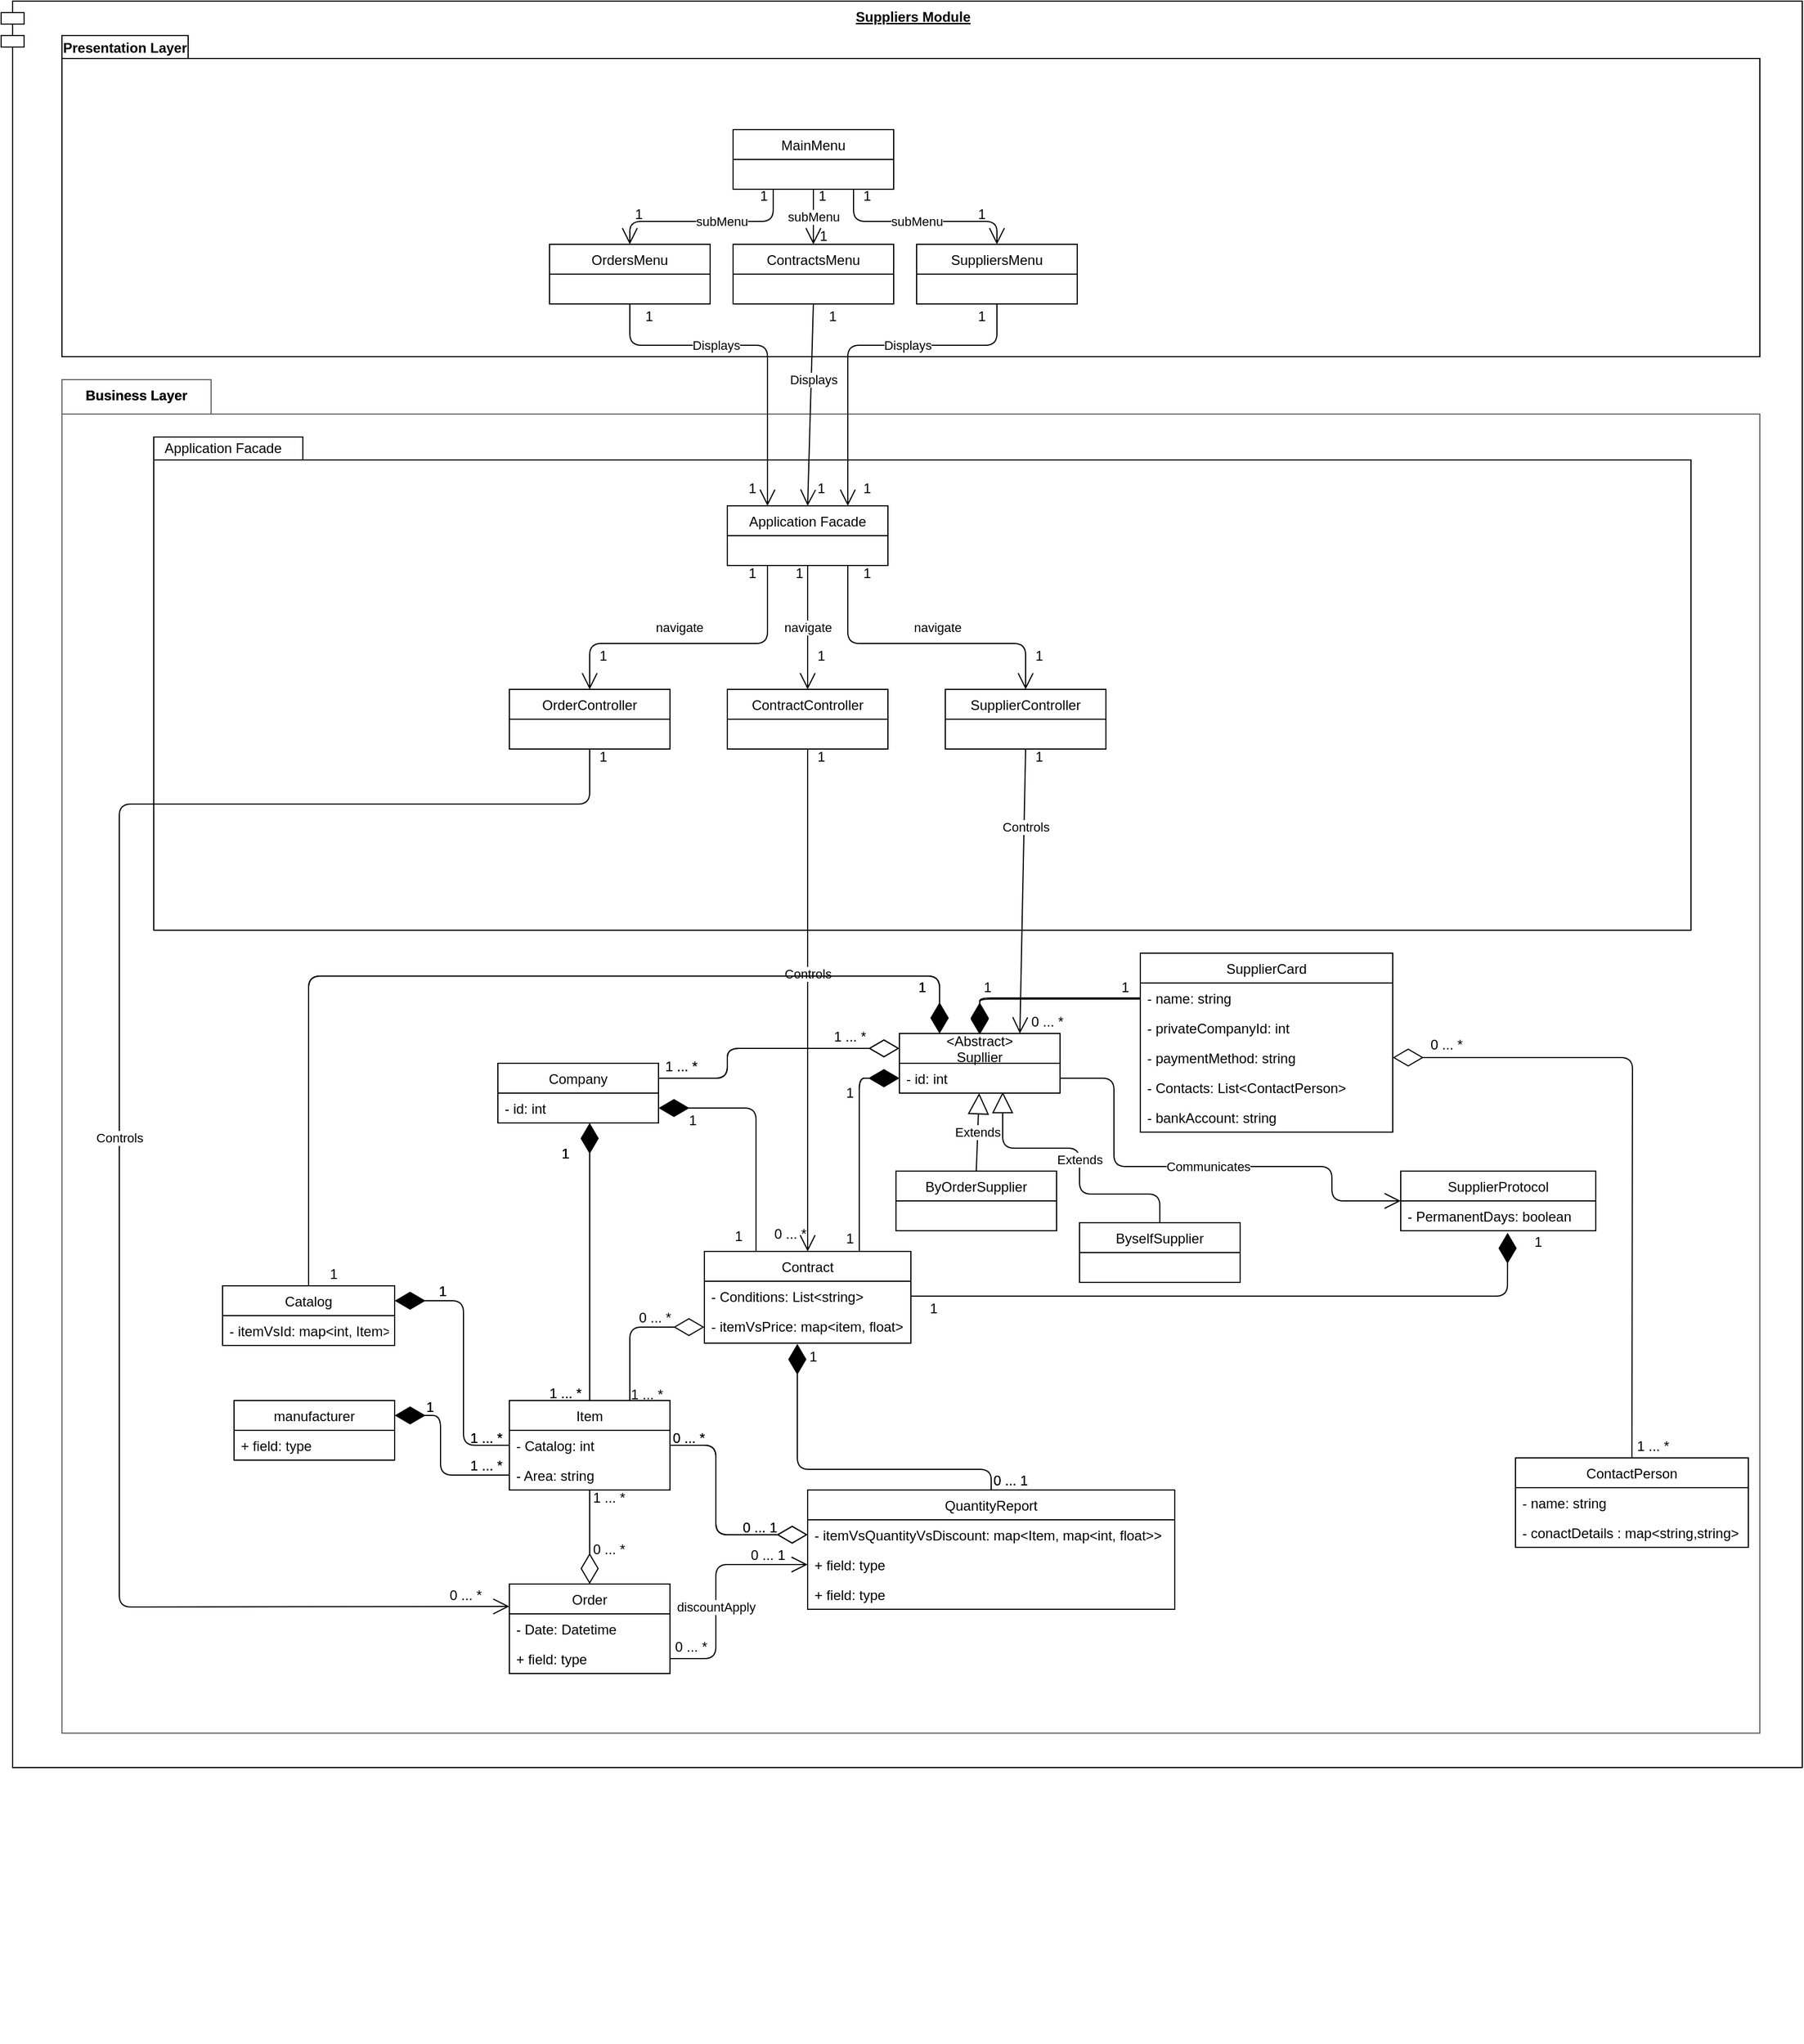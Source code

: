 <mxfile version="14.5.1" type="github">
  <diagram id="LiDV-n0v9y0-zee6HtvB" name="Page-1">
    <mxGraphModel dx="1381" dy="2658" grid="1" gridSize="10" guides="1" tooltips="1" connect="1" arrows="1" fold="1" page="1" pageScale="1" pageWidth="827" pageHeight="1169" math="0" shadow="0">
      <root>
        <mxCell id="0" />
        <mxCell id="1" parent="0" />
        <mxCell id="Irn_uy4zuBTAPK6WRNLf-75" value="" style="group" parent="1" vertex="1" connectable="0">
          <mxGeometry x="-780" y="-1270" width="1570" height="1780" as="geometry" />
        </mxCell>
        <mxCell id="Irn_uy4zuBTAPK6WRNLf-131" value="" style="group" parent="Irn_uy4zuBTAPK6WRNLf-75" vertex="1" connectable="0">
          <mxGeometry width="1570" height="1540" as="geometry" />
        </mxCell>
        <mxCell id="Irn_uy4zuBTAPK6WRNLf-68" value="Suppliers Module" style="shape=module;align=left;spacingLeft=20;align=center;verticalAlign=top;fillColor=none;fontStyle=5" parent="Irn_uy4zuBTAPK6WRNLf-131" vertex="1">
          <mxGeometry width="1570" height="1540" as="geometry" />
        </mxCell>
        <mxCell id="Irn_uy4zuBTAPK6WRNLf-132" value="" style="group" parent="Irn_uy4zuBTAPK6WRNLf-131" vertex="1" connectable="0">
          <mxGeometry x="573" y="893" width="187" height="46" as="geometry" />
        </mxCell>
        <mxCell id="Irn_uy4zuBTAPK6WRNLf-127" value="1 ... *" style="text;html=1;strokeColor=none;fillColor=none;align=center;verticalAlign=middle;whiteSpace=wrap;rounded=0;" parent="Irn_uy4zuBTAPK6WRNLf-132" vertex="1">
          <mxGeometry x="147" width="40" height="20" as="geometry" />
        </mxCell>
        <mxCell id="Irn_uy4zuBTAPK6WRNLf-129" value="1 ... *" style="text;html=1;strokeColor=none;fillColor=none;align=center;verticalAlign=middle;whiteSpace=wrap;rounded=0;" parent="Irn_uy4zuBTAPK6WRNLf-132" vertex="1">
          <mxGeometry y="26" width="40" height="20" as="geometry" />
        </mxCell>
        <mxCell id="Irn_uy4zuBTAPK6WRNLf-130" value="" style="endArrow=diamondThin;endFill=0;endSize=24;html=1;entryX=0;entryY=0.25;entryDx=0;entryDy=0;exitX=1;exitY=0.25;exitDx=0;exitDy=0;" parent="Irn_uy4zuBTAPK6WRNLf-132" edge="1">
          <mxGeometry width="160" relative="1" as="geometry">
            <mxPoint y="46" as="sourcePoint" />
            <mxPoint x="210" y="20" as="targetPoint" />
            <Array as="points">
              <mxPoint x="60" y="46" />
              <mxPoint x="60" y="20" />
            </Array>
          </mxGeometry>
        </mxCell>
        <mxCell id="Irn_uy4zuBTAPK6WRNLf-67" value="" style="group" parent="Irn_uy4zuBTAPK6WRNLf-75" vertex="1" connectable="0">
          <mxGeometry x="53" y="30" width="1480" height="280" as="geometry" />
        </mxCell>
        <mxCell id="Irn_uy4zuBTAPK6WRNLf-52" value="" style="shape=folder;fontStyle=1;spacingTop=10;tabWidth=110;tabHeight=20;tabPosition=left;html=1;fillColor=none;" parent="Irn_uy4zuBTAPK6WRNLf-67" vertex="1">
          <mxGeometry width="1480" height="280" as="geometry" />
        </mxCell>
        <mxCell id="Irn_uy4zuBTAPK6WRNLf-58" value="Presentation Layer" style="text;align=center;fontStyle=1;verticalAlign=middle;spacingLeft=3;spacingRight=3;strokeColor=none;rotatable=0;points=[[0,0.5],[1,0.5]];portConstraint=eastwest;fillColor=none;" parent="Irn_uy4zuBTAPK6WRNLf-67" vertex="1">
          <mxGeometry width="110" height="20" as="geometry" />
        </mxCell>
        <mxCell id="Irn_uy4zuBTAPK6WRNLf-143" value="1" style="text;html=1;strokeColor=none;fillColor=none;align=center;verticalAlign=middle;whiteSpace=wrap;rounded=0;" parent="Irn_uy4zuBTAPK6WRNLf-67" vertex="1">
          <mxGeometry x="597" y="135" width="30" height="10" as="geometry" />
        </mxCell>
        <mxCell id="Irn_uy4zuBTAPK6WRNLf-144" value="1" style="text;html=1;strokeColor=none;fillColor=none;align=center;verticalAlign=middle;whiteSpace=wrap;rounded=0;" parent="Irn_uy4zuBTAPK6WRNLf-67" vertex="1">
          <mxGeometry x="488" y="151" width="30" height="10" as="geometry" />
        </mxCell>
        <mxCell id="Irn_uy4zuBTAPK6WRNLf-145" value="1" style="text;html=1;strokeColor=none;fillColor=none;align=center;verticalAlign=middle;whiteSpace=wrap;rounded=0;" parent="Irn_uy4zuBTAPK6WRNLf-67" vertex="1">
          <mxGeometry x="649" y="170" width="30" height="10" as="geometry" />
        </mxCell>
        <mxCell id="Irn_uy4zuBTAPK6WRNLf-146" value="1" style="text;html=1;strokeColor=none;fillColor=none;align=center;verticalAlign=middle;whiteSpace=wrap;rounded=0;" parent="Irn_uy4zuBTAPK6WRNLf-67" vertex="1">
          <mxGeometry x="648" y="135" width="30" height="10" as="geometry" />
        </mxCell>
        <mxCell id="Irn_uy4zuBTAPK6WRNLf-147" value="1" style="text;html=1;strokeColor=none;fillColor=none;align=center;verticalAlign=middle;whiteSpace=wrap;rounded=0;" parent="Irn_uy4zuBTAPK6WRNLf-67" vertex="1">
          <mxGeometry x="687" y="135" width="30" height="10" as="geometry" />
        </mxCell>
        <mxCell id="Irn_uy4zuBTAPK6WRNLf-148" value="1" style="text;html=1;strokeColor=none;fillColor=none;align=center;verticalAlign=middle;whiteSpace=wrap;rounded=0;" parent="Irn_uy4zuBTAPK6WRNLf-67" vertex="1">
          <mxGeometry x="787" y="151" width="30" height="10" as="geometry" />
        </mxCell>
        <mxCell id="Irn_uy4zuBTAPK6WRNLf-157" value="1" style="text;html=1;strokeColor=none;fillColor=none;align=center;verticalAlign=middle;whiteSpace=wrap;rounded=0;" parent="Irn_uy4zuBTAPK6WRNLf-67" vertex="1">
          <mxGeometry x="787" y="240" width="30" height="10" as="geometry" />
        </mxCell>
        <mxCell id="Irn_uy4zuBTAPK6WRNLf-158" value="1" style="text;html=1;strokeColor=none;fillColor=none;align=center;verticalAlign=middle;whiteSpace=wrap;rounded=0;" parent="Irn_uy4zuBTAPK6WRNLf-67" vertex="1">
          <mxGeometry x="657" y="240" width="30" height="10" as="geometry" />
        </mxCell>
        <mxCell id="Irn_uy4zuBTAPK6WRNLf-159" value="1" style="text;html=1;strokeColor=none;fillColor=none;align=center;verticalAlign=middle;whiteSpace=wrap;rounded=0;" parent="Irn_uy4zuBTAPK6WRNLf-67" vertex="1">
          <mxGeometry x="497" y="240" width="30" height="10" as="geometry" />
        </mxCell>
        <mxCell id="Irn_uy4zuBTAPK6WRNLf-62" value="" style="group" parent="Irn_uy4zuBTAPK6WRNLf-75" vertex="1" connectable="0">
          <mxGeometry x="133" y="380" width="1340" height="430" as="geometry" />
        </mxCell>
        <mxCell id="Irn_uy4zuBTAPK6WRNLf-31" value="Application Facade" style="text;html=1;align=center;verticalAlign=middle;resizable=0;points=[];autosize=1;" parent="Irn_uy4zuBTAPK6WRNLf-62" vertex="1">
          <mxGeometry width="120" height="20" as="geometry" />
        </mxCell>
        <mxCell id="Irn_uy4zuBTAPK6WRNLf-61" value="" style="shape=folder;fontStyle=1;spacingTop=10;tabWidth=130;tabHeight=20;tabPosition=left;html=1;fillColor=none;" parent="Irn_uy4zuBTAPK6WRNLf-62" vertex="1">
          <mxGeometry width="1340" height="430" as="geometry" />
        </mxCell>
        <mxCell id="Irn_uy4zuBTAPK6WRNLf-65" value="" style="group" parent="Irn_uy4zuBTAPK6WRNLf-75" vertex="1" connectable="0">
          <mxGeometry x="53" y="330" width="1480" height="1180" as="geometry" />
        </mxCell>
        <mxCell id="Irn_uy4zuBTAPK6WRNLf-30" value="" style="shape=folder;fontStyle=1;spacingTop=10;tabWidth=130;tabHeight=30;tabPosition=left;html=1;strokeColor=#666666;fontColor=#333333;fillColor=none;" parent="Irn_uy4zuBTAPK6WRNLf-65" vertex="1">
          <mxGeometry width="1480" height="1180" as="geometry" />
        </mxCell>
        <mxCell id="Irn_uy4zuBTAPK6WRNLf-64" value="Business Layer" style="text;align=center;fontStyle=1;verticalAlign=middle;spacingLeft=3;spacingRight=3;strokeColor=none;rotatable=0;points=[[0,0.5],[1,0.5]];portConstraint=eastwest;fillColor=none;" parent="Irn_uy4zuBTAPK6WRNLf-65" vertex="1">
          <mxGeometry x="10" width="110" height="26" as="geometry" />
        </mxCell>
        <mxCell id="Irn_uy4zuBTAPK6WRNLf-142" value="" style="group" parent="Irn_uy4zuBTAPK6WRNLf-65" vertex="1" connectable="0">
          <mxGeometry x="787" y="520" width="160" height="20" as="geometry" />
        </mxCell>
        <mxCell id="Irn_uy4zuBTAPK6WRNLf-137" value="1" style="text;html=1;strokeColor=none;fillColor=none;align=center;verticalAlign=middle;whiteSpace=wrap;rounded=0;" parent="Irn_uy4zuBTAPK6WRNLf-142" vertex="1">
          <mxGeometry x="120" width="40" height="20" as="geometry" />
        </mxCell>
        <mxCell id="Irn_uy4zuBTAPK6WRNLf-139" value="1" style="text;html=1;strokeColor=none;fillColor=none;align=center;verticalAlign=middle;whiteSpace=wrap;rounded=0;" parent="Irn_uy4zuBTAPK6WRNLf-142" vertex="1">
          <mxGeometry width="40" height="20" as="geometry" />
        </mxCell>
        <mxCell id="Irn_uy4zuBTAPK6WRNLf-141" value="" style="endArrow=diamondThin;endFill=1;endSize=24;html=1;exitX=0;exitY=0.5;exitDx=0;exitDy=0;entryX=0.5;entryY=0;entryDx=0;entryDy=0;" parent="Irn_uy4zuBTAPK6WRNLf-142" edge="1">
          <mxGeometry width="160" relative="1" as="geometry">
            <mxPoint x="153" y="20" as="sourcePoint" />
            <mxPoint x="13" y="51" as="targetPoint" />
            <Array as="points">
              <mxPoint x="13" y="20" />
            </Array>
          </mxGeometry>
        </mxCell>
        <mxCell id="Irn_uy4zuBTAPK6WRNLf-150" value="1" style="text;html=1;strokeColor=none;fillColor=none;align=center;verticalAlign=middle;whiteSpace=wrap;rounded=0;" parent="Irn_uy4zuBTAPK6WRNLf-65" vertex="1">
          <mxGeometry x="687" y="164" width="30" height="10" as="geometry" />
        </mxCell>
        <mxCell id="Irn_uy4zuBTAPK6WRNLf-153" value="1" style="text;html=1;strokeColor=none;fillColor=none;align=center;verticalAlign=middle;whiteSpace=wrap;rounded=0;" parent="Irn_uy4zuBTAPK6WRNLf-65" vertex="1">
          <mxGeometry x="587" y="164" width="30" height="10" as="geometry" />
        </mxCell>
        <mxCell id="Irn_uy4zuBTAPK6WRNLf-149" value="1" style="text;html=1;strokeColor=none;fillColor=none;align=center;verticalAlign=middle;whiteSpace=wrap;rounded=0;" parent="Irn_uy4zuBTAPK6WRNLf-65" vertex="1">
          <mxGeometry x="628" y="164" width="30" height="10" as="geometry" />
        </mxCell>
        <mxCell id="Irn_uy4zuBTAPK6WRNLf-154" value="1" style="text;html=1;strokeColor=none;fillColor=none;align=center;verticalAlign=middle;whiteSpace=wrap;rounded=0;" parent="Irn_uy4zuBTAPK6WRNLf-65" vertex="1">
          <mxGeometry x="837" y="236" width="30" height="10" as="geometry" />
        </mxCell>
        <mxCell id="Irn_uy4zuBTAPK6WRNLf-155" value="1" style="text;html=1;strokeColor=none;fillColor=none;align=center;verticalAlign=middle;whiteSpace=wrap;rounded=0;" parent="Irn_uy4zuBTAPK6WRNLf-65" vertex="1">
          <mxGeometry x="647" y="236" width="30" height="10" as="geometry" />
        </mxCell>
        <mxCell id="Irn_uy4zuBTAPK6WRNLf-156" value="1" style="text;html=1;strokeColor=none;fillColor=none;align=center;verticalAlign=middle;whiteSpace=wrap;rounded=0;" parent="Irn_uy4zuBTAPK6WRNLf-65" vertex="1">
          <mxGeometry x="457" y="236" width="30" height="10" as="geometry" />
        </mxCell>
        <mxCell id="Irn_uy4zuBTAPK6WRNLf-160" value="1" style="text;html=1;strokeColor=none;fillColor=none;align=center;verticalAlign=middle;whiteSpace=wrap;rounded=0;" parent="Irn_uy4zuBTAPK6WRNLf-65" vertex="1">
          <mxGeometry x="687" y="90" width="30" height="10" as="geometry" />
        </mxCell>
        <mxCell id="Irn_uy4zuBTAPK6WRNLf-161" value="1" style="text;html=1;strokeColor=none;fillColor=none;align=center;verticalAlign=middle;whiteSpace=wrap;rounded=0;" parent="Irn_uy4zuBTAPK6WRNLf-65" vertex="1">
          <mxGeometry x="647" y="90" width="30" height="10" as="geometry" />
        </mxCell>
        <mxCell id="Irn_uy4zuBTAPK6WRNLf-162" value="1" style="text;html=1;strokeColor=none;fillColor=none;align=center;verticalAlign=middle;whiteSpace=wrap;rounded=0;" parent="Irn_uy4zuBTAPK6WRNLf-65" vertex="1">
          <mxGeometry x="587" y="90" width="30" height="10" as="geometry" />
        </mxCell>
        <mxCell id="Irn_uy4zuBTAPK6WRNLf-332" value="1" style="text;html=1;strokeColor=none;fillColor=none;align=center;verticalAlign=middle;whiteSpace=wrap;rounded=0;" parent="Irn_uy4zuBTAPK6WRNLf-65" vertex="1">
          <mxGeometry x="457" y="324" width="30" height="10" as="geometry" />
        </mxCell>
        <mxCell id="Irn_uy4zuBTAPK6WRNLf-333" value="1" style="text;html=1;strokeColor=none;fillColor=none;align=center;verticalAlign=middle;whiteSpace=wrap;rounded=0;" parent="Irn_uy4zuBTAPK6WRNLf-65" vertex="1">
          <mxGeometry x="647" y="324" width="30" height="10" as="geometry" />
        </mxCell>
        <mxCell id="Irn_uy4zuBTAPK6WRNLf-334" value="1" style="text;html=1;strokeColor=none;fillColor=none;align=center;verticalAlign=middle;whiteSpace=wrap;rounded=0;" parent="Irn_uy4zuBTAPK6WRNLf-65" vertex="1">
          <mxGeometry x="837" y="324" width="30" height="10" as="geometry" />
        </mxCell>
        <mxCell id="Irn_uy4zuBTAPK6WRNLf-335" value="0 ... *" style="text;html=1;strokeColor=none;fillColor=none;align=center;verticalAlign=middle;whiteSpace=wrap;rounded=0;" parent="Irn_uy4zuBTAPK6WRNLf-65" vertex="1">
          <mxGeometry x="330" y="1050" width="44" height="20" as="geometry" />
        </mxCell>
        <mxCell id="Irn_uy4zuBTAPK6WRNLf-342" value="0 ... *" style="text;html=1;strokeColor=none;fillColor=none;align=center;verticalAlign=middle;whiteSpace=wrap;rounded=0;" parent="Irn_uy4zuBTAPK6WRNLf-65" vertex="1">
          <mxGeometry x="613" y="735" width="44" height="20" as="geometry" />
        </mxCell>
        <mxCell id="Irn_uy4zuBTAPK6WRNLf-343" value="0 ... *" style="text;html=1;strokeColor=none;fillColor=none;align=center;verticalAlign=middle;whiteSpace=wrap;rounded=0;" parent="Irn_uy4zuBTAPK6WRNLf-65" vertex="1">
          <mxGeometry x="837" y="550" width="44" height="20" as="geometry" />
        </mxCell>
        <mxCell id="T4Kb6JY-onlQXOTISOH4-17" value="SupplierProtocol" style="swimlane;fontStyle=0;childLayout=stackLayout;horizontal=1;startSize=26;fillColor=none;horizontalStack=0;resizeParent=1;resizeParentMax=0;resizeLast=0;collapsible=1;marginBottom=0;" parent="Irn_uy4zuBTAPK6WRNLf-65" vertex="1">
          <mxGeometry x="1167" y="690" width="170" height="52" as="geometry" />
        </mxCell>
        <mxCell id="T4Kb6JY-onlQXOTISOH4-18" value="- PermanentDays: boolean" style="text;strokeColor=none;fillColor=none;align=left;verticalAlign=top;spacingLeft=4;spacingRight=4;overflow=hidden;rotatable=0;points=[[0,0.5],[1,0.5]];portConstraint=eastwest;" parent="T4Kb6JY-onlQXOTISOH4-17" vertex="1">
          <mxGeometry y="26" width="170" height="26" as="geometry" />
        </mxCell>
        <mxCell id="57GskC2OUnDVnmpbbQjz-33" value="ByOrderSupplier" style="swimlane;fontStyle=0;childLayout=stackLayout;horizontal=1;startSize=26;fillColor=none;horizontalStack=0;resizeParent=1;resizeParentMax=0;resizeLast=0;collapsible=1;marginBottom=0;" parent="Irn_uy4zuBTAPK6WRNLf-65" vertex="1">
          <mxGeometry x="727" y="690" width="140" height="52" as="geometry" />
        </mxCell>
        <mxCell id="57GskC2OUnDVnmpbbQjz-29" value="ByselfSupplier" style="swimlane;fontStyle=0;childLayout=stackLayout;horizontal=1;startSize=26;fillColor=none;horizontalStack=0;resizeParent=1;resizeParentMax=0;resizeLast=0;collapsible=1;marginBottom=0;" parent="Irn_uy4zuBTAPK6WRNLf-65" vertex="1">
          <mxGeometry x="887" y="735" width="140" height="52" as="geometry" />
        </mxCell>
        <mxCell id="T4Kb6JY-onlQXOTISOH4-25" value="Contract" style="swimlane;fontStyle=0;childLayout=stackLayout;horizontal=1;startSize=26;fillColor=none;horizontalStack=0;resizeParent=1;resizeParentMax=0;resizeLast=0;collapsible=1;marginBottom=0;" parent="Irn_uy4zuBTAPK6WRNLf-65" vertex="1">
          <mxGeometry x="560" y="760" width="180" height="80" as="geometry" />
        </mxCell>
        <mxCell id="T4Kb6JY-onlQXOTISOH4-26" value="- Conditions: List&lt;string&gt;" style="text;strokeColor=none;fillColor=none;align=left;verticalAlign=top;spacingLeft=4;spacingRight=4;overflow=hidden;rotatable=0;points=[[0,0.5],[1,0.5]];portConstraint=eastwest;" parent="T4Kb6JY-onlQXOTISOH4-25" vertex="1">
          <mxGeometry y="26" width="180" height="26" as="geometry" />
        </mxCell>
        <mxCell id="T4Kb6JY-onlQXOTISOH4-28" value="- itemVsPrice: map&lt;item, float&gt;" style="text;strokeColor=none;fillColor=none;align=left;verticalAlign=top;spacingLeft=4;spacingRight=4;overflow=hidden;rotatable=0;points=[[0,0.5],[1,0.5]];portConstraint=eastwest;" parent="T4Kb6JY-onlQXOTISOH4-25" vertex="1">
          <mxGeometry y="52" width="180" height="28" as="geometry" />
        </mxCell>
        <mxCell id="Irn_uy4zuBTAPK6WRNLf-350" value="" style="endArrow=diamondThin;endFill=1;endSize=24;html=1;exitX=1;exitY=0.5;exitDx=0;exitDy=0;entryX=0.548;entryY=1.067;entryDx=0;entryDy=0;entryPerimeter=0;" parent="Irn_uy4zuBTAPK6WRNLf-65" source="T4Kb6JY-onlQXOTISOH4-26" target="T4Kb6JY-onlQXOTISOH4-18" edge="1">
          <mxGeometry width="160" relative="1" as="geometry">
            <mxPoint x="877" y="990" as="sourcePoint" />
            <mxPoint x="1037" y="990" as="targetPoint" />
            <Array as="points">
              <mxPoint x="1260" y="799" />
            </Array>
          </mxGeometry>
        </mxCell>
        <mxCell id="Irn_uy4zuBTAPK6WRNLf-355" value="1" style="text;html=1;strokeColor=none;fillColor=none;align=center;verticalAlign=middle;whiteSpace=wrap;rounded=0;" parent="Irn_uy4zuBTAPK6WRNLf-65" vertex="1">
          <mxGeometry x="1267" y="742" width="40" height="20" as="geometry" />
        </mxCell>
        <mxCell id="Irn_uy4zuBTAPK6WRNLf-356" value="1" style="text;html=1;strokeColor=none;fillColor=none;align=center;verticalAlign=middle;whiteSpace=wrap;rounded=0;" parent="Irn_uy4zuBTAPK6WRNLf-65" vertex="1">
          <mxGeometry x="740" y="800" width="40" height="20" as="geometry" />
        </mxCell>
        <mxCell id="Irn_uy4zuBTAPK6WRNLf-357" value="ContactPerson" style="swimlane;fontStyle=0;childLayout=stackLayout;horizontal=1;startSize=26;fillColor=none;horizontalStack=0;resizeParent=1;resizeParentMax=0;resizeLast=0;collapsible=1;marginBottom=0;strokeColor=#000000;" parent="Irn_uy4zuBTAPK6WRNLf-65" vertex="1">
          <mxGeometry x="1267" y="940" width="203" height="78" as="geometry" />
        </mxCell>
        <mxCell id="Irn_uy4zuBTAPK6WRNLf-358" value="- name: string" style="text;strokeColor=none;fillColor=none;align=left;verticalAlign=top;spacingLeft=4;spacingRight=4;overflow=hidden;rotatable=0;points=[[0,0.5],[1,0.5]];portConstraint=eastwest;" parent="Irn_uy4zuBTAPK6WRNLf-357" vertex="1">
          <mxGeometry y="26" width="203" height="26" as="geometry" />
        </mxCell>
        <mxCell id="Irn_uy4zuBTAPK6WRNLf-362" value="- conactDetails : map&lt;string,string&gt;" style="text;strokeColor=none;fillColor=none;align=left;verticalAlign=top;spacingLeft=4;spacingRight=4;overflow=hidden;rotatable=0;points=[[0,0.5],[1,0.5]];portConstraint=eastwest;" parent="Irn_uy4zuBTAPK6WRNLf-357" vertex="1">
          <mxGeometry y="52" width="203" height="26" as="geometry" />
        </mxCell>
        <mxCell id="Irn_uy4zuBTAPK6WRNLf-364" value="1 ... *" style="text;html=1;strokeColor=none;fillColor=none;align=center;verticalAlign=middle;whiteSpace=wrap;rounded=0;" parent="Irn_uy4zuBTAPK6WRNLf-65" vertex="1">
          <mxGeometry x="1367" y="920" width="40" height="20" as="geometry" />
        </mxCell>
        <mxCell id="Irn_uy4zuBTAPK6WRNLf-365" value="0 ... *" style="text;html=1;strokeColor=none;fillColor=none;align=center;verticalAlign=middle;whiteSpace=wrap;rounded=0;fontColor=#000000;" parent="Irn_uy4zuBTAPK6WRNLf-65" vertex="1">
          <mxGeometry x="1187" y="570" width="40" height="20" as="geometry" />
        </mxCell>
        <mxCell id="57GskC2OUnDVnmpbbQjz-1" value="&lt;Abstract&gt;&#xa;Supllier" style="swimlane;fontStyle=0;childLayout=stackLayout;horizontal=1;startSize=26;fillColor=none;horizontalStack=0;resizeParent=1;resizeParentMax=0;resizeLast=0;collapsible=1;marginBottom=0;" parent="Irn_uy4zuBTAPK6WRNLf-75" vertex="1">
          <mxGeometry x="783" y="900" width="140" height="52" as="geometry" />
        </mxCell>
        <mxCell id="57GskC2OUnDVnmpbbQjz-4" value="- id: int" style="text;strokeColor=none;fillColor=none;align=left;verticalAlign=top;spacingLeft=4;spacingRight=4;overflow=hidden;rotatable=0;points=[[0,0.5],[1,0.5]];portConstraint=eastwest;" parent="57GskC2OUnDVnmpbbQjz-1" vertex="1">
          <mxGeometry y="26" width="140" height="26" as="geometry" />
        </mxCell>
        <mxCell id="57GskC2OUnDVnmpbbQjz-21" value="Catalog" style="swimlane;fontStyle=0;childLayout=stackLayout;horizontal=1;startSize=26;fillColor=none;horizontalStack=0;resizeParent=1;resizeParentMax=0;resizeLast=0;collapsible=1;marginBottom=0;" parent="Irn_uy4zuBTAPK6WRNLf-75" vertex="1">
          <mxGeometry x="193" y="1120" width="150" height="52" as="geometry" />
        </mxCell>
        <mxCell id="57GskC2OUnDVnmpbbQjz-22" value="- itemVsId: map&lt;int, Item&gt;" style="text;strokeColor=none;fillColor=none;align=left;verticalAlign=top;spacingLeft=4;spacingRight=4;overflow=hidden;rotatable=0;points=[[0,0.5],[1,0.5]];portConstraint=eastwest;" parent="57GskC2OUnDVnmpbbQjz-21" vertex="1">
          <mxGeometry y="26" width="150" height="26" as="geometry" />
        </mxCell>
        <mxCell id="57GskC2OUnDVnmpbbQjz-25" value="Item" style="swimlane;fontStyle=0;childLayout=stackLayout;horizontal=1;startSize=26;fillColor=none;horizontalStack=0;resizeParent=1;resizeParentMax=0;resizeLast=0;collapsible=1;marginBottom=0;" parent="Irn_uy4zuBTAPK6WRNLf-75" vertex="1">
          <mxGeometry x="443" y="1220" width="140" height="78" as="geometry" />
        </mxCell>
        <mxCell id="57GskC2OUnDVnmpbbQjz-27" value="- Catalog: int" style="text;strokeColor=none;fillColor=none;align=left;verticalAlign=top;spacingLeft=4;spacingRight=4;overflow=hidden;rotatable=0;points=[[0,0.5],[1,0.5]];portConstraint=eastwest;" parent="57GskC2OUnDVnmpbbQjz-25" vertex="1">
          <mxGeometry y="26" width="140" height="26" as="geometry" />
        </mxCell>
        <mxCell id="57GskC2OUnDVnmpbbQjz-28" value="- Area: string" style="text;strokeColor=none;fillColor=none;align=left;verticalAlign=top;spacingLeft=4;spacingRight=4;overflow=hidden;rotatable=0;points=[[0,0.5],[1,0.5]];portConstraint=eastwest;" parent="57GskC2OUnDVnmpbbQjz-25" vertex="1">
          <mxGeometry y="52" width="140" height="26" as="geometry" />
        </mxCell>
        <mxCell id="57GskC2OUnDVnmpbbQjz-41" value="Order" style="swimlane;fontStyle=0;childLayout=stackLayout;horizontal=1;startSize=26;fillColor=none;horizontalStack=0;resizeParent=1;resizeParentMax=0;resizeLast=0;collapsible=1;marginBottom=0;" parent="Irn_uy4zuBTAPK6WRNLf-75" vertex="1">
          <mxGeometry x="443" y="1380" width="140" height="78" as="geometry" />
        </mxCell>
        <mxCell id="57GskC2OUnDVnmpbbQjz-42" value="- Date: Datetime" style="text;strokeColor=none;fillColor=none;align=left;verticalAlign=top;spacingLeft=4;spacingRight=4;overflow=hidden;rotatable=0;points=[[0,0.5],[1,0.5]];portConstraint=eastwest;" parent="57GskC2OUnDVnmpbbQjz-41" vertex="1">
          <mxGeometry y="26" width="140" height="26" as="geometry" />
        </mxCell>
        <mxCell id="57GskC2OUnDVnmpbbQjz-44" value="+ field: type" style="text;strokeColor=none;fillColor=none;align=left;verticalAlign=top;spacingLeft=4;spacingRight=4;overflow=hidden;rotatable=0;points=[[0,0.5],[1,0.5]];portConstraint=eastwest;" parent="57GskC2OUnDVnmpbbQjz-41" vertex="1">
          <mxGeometry y="52" width="140" height="26" as="geometry" />
        </mxCell>
        <mxCell id="T4Kb6JY-onlQXOTISOH4-5" value="Company" style="swimlane;fontStyle=0;childLayout=stackLayout;horizontal=1;startSize=26;fillColor=none;horizontalStack=0;resizeParent=1;resizeParentMax=0;resizeLast=0;collapsible=1;marginBottom=0;" parent="Irn_uy4zuBTAPK6WRNLf-75" vertex="1">
          <mxGeometry x="433" y="926" width="140" height="52" as="geometry" />
        </mxCell>
        <mxCell id="T4Kb6JY-onlQXOTISOH4-6" value="- id: int" style="text;strokeColor=none;fillColor=none;align=left;verticalAlign=top;spacingLeft=4;spacingRight=4;overflow=hidden;rotatable=0;points=[[0,0.5],[1,0.5]];portConstraint=eastwest;" parent="T4Kb6JY-onlQXOTISOH4-5" vertex="1">
          <mxGeometry y="26" width="140" height="26" as="geometry" />
        </mxCell>
        <mxCell id="T4Kb6JY-onlQXOTISOH4-13" value="QuantityReport" style="swimlane;fontStyle=0;childLayout=stackLayout;horizontal=1;startSize=26;fillColor=none;horizontalStack=0;resizeParent=1;resizeParentMax=0;resizeLast=0;collapsible=1;marginBottom=0;" parent="Irn_uy4zuBTAPK6WRNLf-75" vertex="1">
          <mxGeometry x="703" y="1298" width="320" height="104" as="geometry" />
        </mxCell>
        <mxCell id="T4Kb6JY-onlQXOTISOH4-14" value="- itemVsQuantityVsDiscount: map&lt;Item, map&lt;int, float&gt;&gt;" style="text;strokeColor=none;fillColor=none;align=left;verticalAlign=top;spacingLeft=4;spacingRight=4;overflow=hidden;rotatable=0;points=[[0,0.5],[1,0.5]];portConstraint=eastwest;" parent="T4Kb6JY-onlQXOTISOH4-13" vertex="1">
          <mxGeometry y="26" width="320" height="26" as="geometry" />
        </mxCell>
        <mxCell id="T4Kb6JY-onlQXOTISOH4-15" value="+ field: type" style="text;strokeColor=none;fillColor=none;align=left;verticalAlign=top;spacingLeft=4;spacingRight=4;overflow=hidden;rotatable=0;points=[[0,0.5],[1,0.5]];portConstraint=eastwest;" parent="T4Kb6JY-onlQXOTISOH4-13" vertex="1">
          <mxGeometry y="52" width="320" height="26" as="geometry" />
        </mxCell>
        <mxCell id="T4Kb6JY-onlQXOTISOH4-16" value="+ field: type" style="text;strokeColor=none;fillColor=none;align=left;verticalAlign=top;spacingLeft=4;spacingRight=4;overflow=hidden;rotatable=0;points=[[0,0.5],[1,0.5]];portConstraint=eastwest;" parent="T4Kb6JY-onlQXOTISOH4-13" vertex="1">
          <mxGeometry y="78" width="320" height="26" as="geometry" />
        </mxCell>
        <mxCell id="T4Kb6JY-onlQXOTISOH4-21" value="Extends" style="endArrow=block;endSize=16;endFill=0;html=1;exitX=0.5;exitY=0;exitDx=0;exitDy=0;" parent="Irn_uy4zuBTAPK6WRNLf-75" source="57GskC2OUnDVnmpbbQjz-33" target="57GskC2OUnDVnmpbbQjz-4" edge="1">
          <mxGeometry width="160" relative="1" as="geometry">
            <mxPoint x="893" y="1010" as="sourcePoint" />
            <mxPoint x="783" y="1060" as="targetPoint" />
          </mxGeometry>
        </mxCell>
        <mxCell id="T4Kb6JY-onlQXOTISOH4-22" value="Extends" style="endArrow=block;endSize=16;endFill=0;html=1;entryX=0.643;entryY=0.962;entryDx=0;entryDy=0;entryPerimeter=0;exitX=0.5;exitY=0;exitDx=0;exitDy=0;" parent="Irn_uy4zuBTAPK6WRNLf-75" source="57GskC2OUnDVnmpbbQjz-29" target="57GskC2OUnDVnmpbbQjz-4" edge="1">
          <mxGeometry width="160" relative="1" as="geometry">
            <mxPoint x="893" y="1310" as="sourcePoint" />
            <mxPoint x="1053" y="1310" as="targetPoint" />
            <Array as="points">
              <mxPoint x="1010" y="1040" />
              <mxPoint x="940" y="1040" />
              <mxPoint x="940" y="1000" />
              <mxPoint x="873" y="1000" />
            </Array>
          </mxGeometry>
        </mxCell>
        <mxCell id="T4Kb6JY-onlQXOTISOH4-32" value="SupplierCard" style="swimlane;fontStyle=0;childLayout=stackLayout;horizontal=1;startSize=26;fillColor=none;horizontalStack=0;resizeParent=1;resizeParentMax=0;resizeLast=0;collapsible=1;marginBottom=0;" parent="Irn_uy4zuBTAPK6WRNLf-75" vertex="1">
          <mxGeometry x="993" y="830" width="220" height="156" as="geometry" />
        </mxCell>
        <mxCell id="T4Kb6JY-onlQXOTISOH4-33" value="- name: string" style="text;strokeColor=none;fillColor=none;align=left;verticalAlign=top;spacingLeft=4;spacingRight=4;overflow=hidden;rotatable=0;points=[[0,0.5],[1,0.5]];portConstraint=eastwest;" parent="T4Kb6JY-onlQXOTISOH4-32" vertex="1">
          <mxGeometry y="26" width="220" height="26" as="geometry" />
        </mxCell>
        <mxCell id="T4Kb6JY-onlQXOTISOH4-34" value="- privateCompanyId: int" style="text;strokeColor=none;fillColor=none;align=left;verticalAlign=top;spacingLeft=4;spacingRight=4;overflow=hidden;rotatable=0;points=[[0,0.5],[1,0.5]];portConstraint=eastwest;" parent="T4Kb6JY-onlQXOTISOH4-32" vertex="1">
          <mxGeometry y="52" width="220" height="26" as="geometry" />
        </mxCell>
        <mxCell id="-8dMRDf63QIHJzTgXih5-13" value="- paymentMethod: string" style="text;strokeColor=none;fillColor=none;align=left;verticalAlign=top;spacingLeft=4;spacingRight=4;overflow=hidden;rotatable=0;points=[[0,0.5],[1,0.5]];portConstraint=eastwest;" parent="T4Kb6JY-onlQXOTISOH4-32" vertex="1">
          <mxGeometry y="78" width="220" height="26" as="geometry" />
        </mxCell>
        <mxCell id="-8dMRDf63QIHJzTgXih5-11" value="- Contacts: List&lt;ContactPerson&gt;" style="text;strokeColor=none;fillColor=none;align=left;verticalAlign=top;spacingLeft=4;spacingRight=4;overflow=hidden;rotatable=0;points=[[0,0.5],[1,0.5]];portConstraint=eastwest;" parent="T4Kb6JY-onlQXOTISOH4-32" vertex="1">
          <mxGeometry y="104" width="220" height="26" as="geometry" />
        </mxCell>
        <mxCell id="T4Kb6JY-onlQXOTISOH4-35" value="- bankAccount: string" style="text;strokeColor=none;fillColor=none;align=left;verticalAlign=top;spacingLeft=4;spacingRight=4;overflow=hidden;rotatable=0;points=[[0,0.5],[1,0.5]];portConstraint=eastwest;" parent="T4Kb6JY-onlQXOTISOH4-32" vertex="1">
          <mxGeometry y="130" width="220" height="26" as="geometry" />
        </mxCell>
        <mxCell id="T4Kb6JY-onlQXOTISOH4-41" value="" style="endArrow=diamondThin;endFill=1;endSize=24;html=1;exitX=0;exitY=0.5;exitDx=0;exitDy=0;entryX=0.5;entryY=0;entryDx=0;entryDy=0;" parent="Irn_uy4zuBTAPK6WRNLf-75" source="T4Kb6JY-onlQXOTISOH4-33" target="57GskC2OUnDVnmpbbQjz-1" edge="1">
          <mxGeometry width="160" relative="1" as="geometry">
            <mxPoint x="893" y="1030" as="sourcePoint" />
            <mxPoint x="933" y="960" as="targetPoint" />
            <Array as="points">
              <mxPoint x="853" y="869" />
            </Array>
          </mxGeometry>
        </mxCell>
        <mxCell id="-8dMRDf63QIHJzTgXih5-6" value="" style="endArrow=diamondThin;endFill=0;endSize=24;html=1;entryX=0;entryY=0.25;entryDx=0;entryDy=0;exitX=1;exitY=0.25;exitDx=0;exitDy=0;" parent="Irn_uy4zuBTAPK6WRNLf-75" source="T4Kb6JY-onlQXOTISOH4-5" target="57GskC2OUnDVnmpbbQjz-1" edge="1">
          <mxGeometry width="160" relative="1" as="geometry">
            <mxPoint x="583" y="933" as="sourcePoint" />
            <mxPoint x="783" y="939" as="targetPoint" />
            <Array as="points">
              <mxPoint x="633" y="939" />
              <mxPoint x="633" y="913" />
            </Array>
          </mxGeometry>
        </mxCell>
        <mxCell id="T4Kb6JY-onlQXOTISOH4-9" value="manufacturer" style="swimlane;fontStyle=0;childLayout=stackLayout;horizontal=1;startSize=26;fillColor=none;horizontalStack=0;resizeParent=1;resizeParentMax=0;resizeLast=0;collapsible=1;marginBottom=0;" parent="Irn_uy4zuBTAPK6WRNLf-75" vertex="1">
          <mxGeometry x="203" y="1220" width="140" height="52" as="geometry" />
        </mxCell>
        <mxCell id="T4Kb6JY-onlQXOTISOH4-10" value="+ field: type" style="text;strokeColor=none;fillColor=none;align=left;verticalAlign=top;spacingLeft=4;spacingRight=4;overflow=hidden;rotatable=0;points=[[0,0.5],[1,0.5]];portConstraint=eastwest;" parent="T4Kb6JY-onlQXOTISOH4-9" vertex="1">
          <mxGeometry y="26" width="140" height="26" as="geometry" />
        </mxCell>
        <mxCell id="-8dMRDf63QIHJzTgXih5-30" value="" style="endArrow=diamondThin;endFill=1;endSize=24;html=1;fontColor=#FF3333;entryX=0;entryY=0.75;entryDx=0;entryDy=0;exitX=0.75;exitY=0;exitDx=0;exitDy=0;" parent="Irn_uy4zuBTAPK6WRNLf-75" source="T4Kb6JY-onlQXOTISOH4-25" target="57GskC2OUnDVnmpbbQjz-1" edge="1">
          <mxGeometry width="160" relative="1" as="geometry">
            <mxPoint x="748" y="1050" as="sourcePoint" />
            <mxPoint x="783" y="965" as="targetPoint" />
            <Array as="points">
              <mxPoint x="748" y="939" />
            </Array>
          </mxGeometry>
        </mxCell>
        <mxCell id="-8dMRDf63QIHJzTgXih5-33" value="" style="endArrow=diamondThin;endFill=0;endSize=24;html=1;fontColor=#FF3333;exitX=1;exitY=0.5;exitDx=0;exitDy=0;entryX=0;entryY=0.5;entryDx=0;entryDy=0;" parent="Irn_uy4zuBTAPK6WRNLf-75" source="57GskC2OUnDVnmpbbQjz-27" target="T4Kb6JY-onlQXOTISOH4-14" edge="1">
          <mxGeometry width="160" relative="1" as="geometry">
            <mxPoint x="763" y="1480" as="sourcePoint" />
            <mxPoint x="923" y="1480" as="targetPoint" />
            <Array as="points">
              <mxPoint x="623" y="1259" />
              <mxPoint x="623" y="1337" />
            </Array>
          </mxGeometry>
        </mxCell>
        <mxCell id="-8dMRDf63QIHJzTgXih5-38" value="" style="endArrow=diamondThin;endFill=1;endSize=24;html=1;fontColor=#FF3333;entryX=0.25;entryY=0;entryDx=0;entryDy=0;exitX=0.5;exitY=0;exitDx=0;exitDy=0;" parent="Irn_uy4zuBTAPK6WRNLf-75" source="57GskC2OUnDVnmpbbQjz-21" target="57GskC2OUnDVnmpbbQjz-1" edge="1">
          <mxGeometry width="160" relative="1" as="geometry">
            <mxPoint x="193" y="1140" as="sourcePoint" />
            <mxPoint x="183" y="940" as="targetPoint" />
            <Array as="points">
              <mxPoint x="268" y="850" />
              <mxPoint x="818" y="850" />
            </Array>
          </mxGeometry>
        </mxCell>
        <mxCell id="Irn_uy4zuBTAPK6WRNLf-34" value="Controls" style="endArrow=open;endSize=12;html=1;exitX=0.5;exitY=1;exitDx=0;exitDy=0;entryX=0;entryY=0.25;entryDx=0;entryDy=0;" parent="Irn_uy4zuBTAPK6WRNLf-75" source="Irn_uy4zuBTAPK6WRNLf-1" target="57GskC2OUnDVnmpbbQjz-41" edge="1">
          <mxGeometry x="-0.001" width="160" relative="1" as="geometry">
            <mxPoint x="1233" y="590" as="sourcePoint" />
            <mxPoint x="103" y="1440" as="targetPoint" />
            <Array as="points">
              <mxPoint x="513" y="700" />
              <mxPoint x="103" y="700" />
              <mxPoint x="103" y="1400" />
            </Array>
            <mxPoint as="offset" />
          </mxGeometry>
        </mxCell>
        <mxCell id="Irn_uy4zuBTAPK6WRNLf-35" value="Controls" style="endArrow=open;endSize=12;html=1;exitX=0.5;exitY=1;exitDx=0;exitDy=0;entryX=0.5;entryY=0;entryDx=0;entryDy=0;" parent="Irn_uy4zuBTAPK6WRNLf-75" source="Irn_uy4zuBTAPK6WRNLf-13" target="T4Kb6JY-onlQXOTISOH4-25" edge="1">
          <mxGeometry x="-0.105" width="160" relative="1" as="geometry">
            <mxPoint x="1243" y="600" as="sourcePoint" />
            <mxPoint x="703" y="1050" as="targetPoint" />
            <mxPoint as="offset" />
          </mxGeometry>
        </mxCell>
        <mxCell id="Irn_uy4zuBTAPK6WRNLf-37" value="Controls" style="endArrow=open;endSize=12;html=1;exitX=0.5;exitY=1;exitDx=0;exitDy=0;entryX=0.75;entryY=0;entryDx=0;entryDy=0;" parent="Irn_uy4zuBTAPK6WRNLf-75" source="Irn_uy4zuBTAPK6WRNLf-9" target="57GskC2OUnDVnmpbbQjz-1" edge="1">
          <mxGeometry x="-0.452" y="1" width="160" relative="1" as="geometry">
            <mxPoint x="893" y="700" as="sourcePoint" />
            <mxPoint x="888" y="900" as="targetPoint" />
            <Array as="points" />
            <mxPoint as="offset" />
          </mxGeometry>
        </mxCell>
        <mxCell id="Irn_uy4zuBTAPK6WRNLf-56" value="" style="group" parent="Irn_uy4zuBTAPK6WRNLf-75" vertex="1" connectable="0">
          <mxGeometry x="478" y="112" width="460" height="152" as="geometry" />
        </mxCell>
        <mxCell id="Irn_uy4zuBTAPK6WRNLf-38" value="MainMenu" style="swimlane;fontStyle=0;childLayout=stackLayout;horizontal=1;startSize=26;fillColor=none;horizontalStack=0;resizeParent=1;resizeParentMax=0;resizeLast=0;collapsible=1;marginBottom=0;" parent="Irn_uy4zuBTAPK6WRNLf-56" vertex="1">
          <mxGeometry x="160" width="140" height="52" as="geometry" />
        </mxCell>
        <mxCell id="Irn_uy4zuBTAPK6WRNLf-42" value="OrdersMenu" style="swimlane;fontStyle=0;childLayout=stackLayout;horizontal=1;startSize=26;fillColor=none;horizontalStack=0;resizeParent=1;resizeParentMax=0;resizeLast=0;collapsible=1;marginBottom=0;" parent="Irn_uy4zuBTAPK6WRNLf-56" vertex="1">
          <mxGeometry y="100" width="140" height="52" as="geometry" />
        </mxCell>
        <mxCell id="Irn_uy4zuBTAPK6WRNLf-43" value="ContractsMenu" style="swimlane;fontStyle=0;childLayout=stackLayout;horizontal=1;startSize=26;fillColor=none;horizontalStack=0;resizeParent=1;resizeParentMax=0;resizeLast=0;collapsible=1;marginBottom=0;" parent="Irn_uy4zuBTAPK6WRNLf-56" vertex="1">
          <mxGeometry x="160" y="100" width="140" height="52" as="geometry" />
        </mxCell>
        <mxCell id="Irn_uy4zuBTAPK6WRNLf-44" value="SuppliersMenu" style="swimlane;fontStyle=0;childLayout=stackLayout;horizontal=1;startSize=26;fillColor=none;horizontalStack=0;resizeParent=1;resizeParentMax=0;resizeLast=0;collapsible=1;marginBottom=0;" parent="Irn_uy4zuBTAPK6WRNLf-56" vertex="1">
          <mxGeometry x="320" y="100" width="140" height="52" as="geometry" />
        </mxCell>
        <mxCell id="Irn_uy4zuBTAPK6WRNLf-48" value="subMenu" style="endArrow=open;endSize=12;html=1;exitX=0.25;exitY=1;exitDx=0;exitDy=0;entryX=0.5;entryY=0;entryDx=0;entryDy=0;" parent="Irn_uy4zuBTAPK6WRNLf-56" source="Irn_uy4zuBTAPK6WRNLf-38" target="Irn_uy4zuBTAPK6WRNLf-42" edge="1">
          <mxGeometry x="-0.156" width="160" relative="1" as="geometry">
            <mxPoint x="90" y="80" as="sourcePoint" />
            <mxPoint x="250" y="80" as="targetPoint" />
            <Array as="points">
              <mxPoint x="195" y="80" />
              <mxPoint x="70" y="80" />
            </Array>
            <mxPoint as="offset" />
          </mxGeometry>
        </mxCell>
        <mxCell id="Irn_uy4zuBTAPK6WRNLf-49" value="subMenu" style="endArrow=open;endSize=12;html=1;exitX=0.75;exitY=1;exitDx=0;exitDy=0;entryX=0.5;entryY=0;entryDx=0;entryDy=0;" parent="Irn_uy4zuBTAPK6WRNLf-56" source="Irn_uy4zuBTAPK6WRNLf-38" target="Irn_uy4zuBTAPK6WRNLf-44" edge="1">
          <mxGeometry x="-0.041" width="160" relative="1" as="geometry">
            <mxPoint x="90" y="80" as="sourcePoint" />
            <mxPoint x="250" y="80" as="targetPoint" />
            <Array as="points">
              <mxPoint x="265" y="80" />
              <mxPoint x="390" y="80" />
            </Array>
            <mxPoint as="offset" />
          </mxGeometry>
        </mxCell>
        <mxCell id="Irn_uy4zuBTAPK6WRNLf-50" value="subMenu" style="endArrow=open;endSize=12;html=1;exitX=0.5;exitY=1;exitDx=0;exitDy=0;entryX=0.5;entryY=0;entryDx=0;entryDy=0;" parent="Irn_uy4zuBTAPK6WRNLf-56" source="Irn_uy4zuBTAPK6WRNLf-38" target="Irn_uy4zuBTAPK6WRNLf-43" edge="1">
          <mxGeometry width="160" relative="1" as="geometry">
            <mxPoint x="90" y="80" as="sourcePoint" />
            <mxPoint x="250" y="80" as="targetPoint" />
          </mxGeometry>
        </mxCell>
        <mxCell id="Irn_uy4zuBTAPK6WRNLf-1" value="OrderController" style="swimlane;fontStyle=0;childLayout=stackLayout;horizontal=1;startSize=26;fillColor=none;horizontalStack=0;resizeParent=1;resizeParentMax=0;resizeLast=0;collapsible=1;marginBottom=0;" parent="Irn_uy4zuBTAPK6WRNLf-75" vertex="1">
          <mxGeometry x="443" y="600" width="140" height="52" as="geometry" />
        </mxCell>
        <mxCell id="Irn_uy4zuBTAPK6WRNLf-9" value="SupplierController" style="swimlane;fontStyle=0;childLayout=stackLayout;horizontal=1;startSize=26;fillColor=none;horizontalStack=0;resizeParent=1;resizeParentMax=0;resizeLast=0;collapsible=1;marginBottom=0;" parent="Irn_uy4zuBTAPK6WRNLf-75" vertex="1">
          <mxGeometry x="823" y="600" width="140" height="52" as="geometry" />
        </mxCell>
        <mxCell id="Irn_uy4zuBTAPK6WRNLf-13" value="ContractController" style="swimlane;fontStyle=0;childLayout=stackLayout;horizontal=1;startSize=26;fillColor=none;horizontalStack=0;resizeParent=1;resizeParentMax=0;resizeLast=0;collapsible=1;marginBottom=0;" parent="Irn_uy4zuBTAPK6WRNLf-75" vertex="1">
          <mxGeometry x="633" y="600" width="140" height="52" as="geometry" />
        </mxCell>
        <mxCell id="Irn_uy4zuBTAPK6WRNLf-17" value="Application Facade" style="swimlane;fontStyle=0;childLayout=stackLayout;horizontal=1;startSize=26;fillColor=none;horizontalStack=0;resizeParent=1;resizeParentMax=0;resizeLast=0;collapsible=1;marginBottom=0;" parent="Irn_uy4zuBTAPK6WRNLf-75" vertex="1">
          <mxGeometry x="633" y="440" width="140" height="52" as="geometry" />
        </mxCell>
        <mxCell id="Irn_uy4zuBTAPK6WRNLf-22" value="navigate" style="endArrow=open;endSize=12;html=1;exitX=0.5;exitY=1;exitDx=0;exitDy=0;entryX=0.5;entryY=0;entryDx=0;entryDy=0;" parent="Irn_uy4zuBTAPK6WRNLf-75" source="Irn_uy4zuBTAPK6WRNLf-17" target="Irn_uy4zuBTAPK6WRNLf-13" edge="1">
          <mxGeometry x="213" y="330" width="160" as="geometry">
            <mxPoint x="253" y="344" as="sourcePoint" />
            <mxPoint x="413" y="344" as="targetPoint" />
          </mxGeometry>
        </mxCell>
        <mxCell id="Irn_uy4zuBTAPK6WRNLf-23" value="navigate" style="endArrow=open;endSize=12;html=1;exitX=0.25;exitY=1;exitDx=0;exitDy=0;entryX=0.5;entryY=0;entryDx=0;entryDy=0;" parent="Irn_uy4zuBTAPK6WRNLf-75" source="Irn_uy4zuBTAPK6WRNLf-17" target="Irn_uy4zuBTAPK6WRNLf-1" edge="1">
          <mxGeometry x="213" y="330" width="160" as="geometry">
            <mxPoint x="263" y="354" as="sourcePoint" />
            <mxPoint x="423" y="354" as="targetPoint" />
            <Array as="points">
              <mxPoint x="668" y="560" />
              <mxPoint x="513" y="560" />
            </Array>
          </mxGeometry>
        </mxCell>
        <mxCell id="Irn_uy4zuBTAPK6WRNLf-26" value="navigate" style="endArrow=open;endSize=12;html=1;exitX=0.75;exitY=1;exitDx=0;exitDy=0;entryX=0.5;entryY=0;entryDx=0;entryDy=0;" parent="Irn_uy4zuBTAPK6WRNLf-75" source="Irn_uy4zuBTAPK6WRNLf-17" target="Irn_uy4zuBTAPK6WRNLf-9" edge="1">
          <mxGeometry x="213" y="330" width="160" as="geometry">
            <mxPoint x="533" y="580" as="sourcePoint" />
            <mxPoint x="693" y="580" as="targetPoint" />
            <Array as="points">
              <mxPoint x="738" y="560" />
              <mxPoint x="893" y="560" />
            </Array>
            <mxPoint as="offset" />
          </mxGeometry>
        </mxCell>
        <mxCell id="Irn_uy4zuBTAPK6WRNLf-63" value="Business Layer" style="text;align=center;fontStyle=1;verticalAlign=middle;spacingLeft=3;spacingRight=3;strokeColor=none;rotatable=0;points=[[0,0.5],[1,0.5]];portConstraint=eastwest;fillColor=none;" parent="Irn_uy4zuBTAPK6WRNLf-75" vertex="1">
          <mxGeometry x="63" y="330" width="110" height="26" as="geometry" />
        </mxCell>
        <mxCell id="Irn_uy4zuBTAPK6WRNLf-72" value="Displays" style="endArrow=open;endSize=12;html=1;exitX=0.5;exitY=1;exitDx=0;exitDy=0;entryX=0.25;entryY=0;entryDx=0;entryDy=0;" parent="Irn_uy4zuBTAPK6WRNLf-75" source="Irn_uy4zuBTAPK6WRNLf-42" target="Irn_uy4zuBTAPK6WRNLf-17" edge="1">
          <mxGeometry x="-0.25" width="160" relative="1" as="geometry">
            <mxPoint x="1070" as="sourcePoint" />
            <mxPoint x="943" y="360" as="targetPoint" />
            <Array as="points">
              <mxPoint x="548" y="300" />
              <mxPoint x="668" y="300" />
            </Array>
            <mxPoint as="offset" />
          </mxGeometry>
        </mxCell>
        <mxCell id="Irn_uy4zuBTAPK6WRNLf-73" value="Displays" style="endArrow=open;endSize=12;html=1;exitX=0.5;exitY=1;exitDx=0;exitDy=0;entryX=0.75;entryY=0;entryDx=0;entryDy=0;" parent="Irn_uy4zuBTAPK6WRNLf-75" source="Irn_uy4zuBTAPK6WRNLf-44" target="Irn_uy4zuBTAPK6WRNLf-17" edge="1">
          <mxGeometry x="-0.255" width="160" relative="1" as="geometry">
            <mxPoint x="558.0" y="274" as="sourcePoint" />
            <mxPoint x="953" y="370" as="targetPoint" />
            <Array as="points">
              <mxPoint x="868" y="300" />
              <mxPoint x="738" y="300" />
            </Array>
            <mxPoint as="offset" />
          </mxGeometry>
        </mxCell>
        <mxCell id="Irn_uy4zuBTAPK6WRNLf-74" value="Displays" style="endArrow=open;endSize=12;html=1;exitX=0.5;exitY=1;exitDx=0;exitDy=0;entryX=0.5;entryY=0;entryDx=0;entryDy=0;" parent="Irn_uy4zuBTAPK6WRNLf-75" source="Irn_uy4zuBTAPK6WRNLf-43" target="Irn_uy4zuBTAPK6WRNLf-17" edge="1">
          <mxGeometry x="-0.251" y="2" width="160" relative="1" as="geometry">
            <mxPoint x="568.0" y="284" as="sourcePoint" />
            <mxPoint x="963" y="380" as="targetPoint" />
            <mxPoint as="offset" />
          </mxGeometry>
        </mxCell>
        <mxCell id="Irn_uy4zuBTAPK6WRNLf-79" value="" style="group" parent="Irn_uy4zuBTAPK6WRNLf-75" vertex="1" connectable="0">
          <mxGeometry x="583" y="1350" width="104" height="95" as="geometry" />
        </mxCell>
        <mxCell id="-8dMRDf63QIHJzTgXih5-36" value="&lt;font color=&quot;#000000&quot;&gt;discountApply&lt;/font&gt;" style="endArrow=open;endSize=12;html=1;fontColor=#FF3333;exitX=1;exitY=0.5;exitDx=0;exitDy=0;entryX=0;entryY=0.5;entryDx=0;entryDy=0;" parent="Irn_uy4zuBTAPK6WRNLf-79" target="T4Kb6JY-onlQXOTISOH4-15" edge="1">
          <mxGeometry x="-0.158" width="160" relative="1" as="geometry">
            <mxPoint y="95" as="sourcePoint" />
            <mxPoint x="80" y="130" as="targetPoint" />
            <Array as="points">
              <mxPoint x="40" y="95" />
              <mxPoint x="40" y="13" />
            </Array>
            <mxPoint as="offset" />
          </mxGeometry>
        </mxCell>
        <mxCell id="Irn_uy4zuBTAPK6WRNLf-76" value="0 ... *" style="text;html=1;strokeColor=none;fillColor=none;align=center;verticalAlign=middle;whiteSpace=wrap;rounded=0;" parent="Irn_uy4zuBTAPK6WRNLf-79" vertex="1">
          <mxGeometry y="80" width="37" height="10" as="geometry" />
        </mxCell>
        <mxCell id="Irn_uy4zuBTAPK6WRNLf-78" value="0 ... 1" style="text;html=1;strokeColor=none;fillColor=none;align=center;verticalAlign=middle;whiteSpace=wrap;rounded=0;" parent="Irn_uy4zuBTAPK6WRNLf-79" vertex="1">
          <mxGeometry x="67" width="37" height="10" as="geometry" />
        </mxCell>
        <mxCell id="Irn_uy4zuBTAPK6WRNLf-80" value="0 ... 1" style="text;html=1;strokeColor=none;fillColor=none;align=center;verticalAlign=middle;whiteSpace=wrap;rounded=0;" parent="Irn_uy4zuBTAPK6WRNLf-75" vertex="1">
          <mxGeometry x="643" y="1326" width="37" height="10" as="geometry" />
        </mxCell>
        <mxCell id="Irn_uy4zuBTAPK6WRNLf-81" value="0 ... *" style="text;html=1;strokeColor=none;fillColor=none;align=center;verticalAlign=middle;whiteSpace=wrap;rounded=0;" parent="Irn_uy4zuBTAPK6WRNLf-75" vertex="1">
          <mxGeometry x="581" y="1248" width="37" height="10" as="geometry" />
        </mxCell>
        <mxCell id="Irn_uy4zuBTAPK6WRNLf-85" value="" style="group" parent="Irn_uy4zuBTAPK6WRNLf-75" vertex="1" connectable="0">
          <mxGeometry x="581" y="1248" width="99" height="89" as="geometry" />
        </mxCell>
        <mxCell id="Irn_uy4zuBTAPK6WRNLf-82" value="0 ... *" style="text;html=1;strokeColor=none;fillColor=none;align=center;verticalAlign=middle;whiteSpace=wrap;rounded=0;" parent="Irn_uy4zuBTAPK6WRNLf-85" vertex="1">
          <mxGeometry width="37" height="10" as="geometry" />
        </mxCell>
        <mxCell id="Irn_uy4zuBTAPK6WRNLf-83" value="" style="endArrow=diamondThin;endFill=0;endSize=24;html=1;fontColor=#FF3333;exitX=1;exitY=0.5;exitDx=0;exitDy=0;entryX=0;entryY=0.5;entryDx=0;entryDy=0;" parent="Irn_uy4zuBTAPK6WRNLf-85" edge="1">
          <mxGeometry width="160" relative="1" as="geometry">
            <mxPoint x="2" y="11" as="sourcePoint" />
            <mxPoint x="122" y="89" as="targetPoint" />
            <Array as="points">
              <mxPoint x="42" y="11" />
              <mxPoint x="42" y="89" />
            </Array>
          </mxGeometry>
        </mxCell>
        <mxCell id="Irn_uy4zuBTAPK6WRNLf-84" value="0 ... 1" style="text;html=1;strokeColor=none;fillColor=none;align=center;verticalAlign=middle;whiteSpace=wrap;rounded=0;" parent="Irn_uy4zuBTAPK6WRNLf-85" vertex="1">
          <mxGeometry x="62" y="78" width="37" height="10" as="geometry" />
        </mxCell>
        <mxCell id="Irn_uy4zuBTAPK6WRNLf-90" value="" style="group" parent="Irn_uy4zuBTAPK6WRNLf-75" vertex="1" connectable="0">
          <mxGeometry x="543" y="1105" width="47" height="115" as="geometry" />
        </mxCell>
        <mxCell id="Irn_uy4zuBTAPK6WRNLf-88" value="1 ... *" style="text;html=1;strokeColor=none;fillColor=none;align=center;verticalAlign=middle;whiteSpace=wrap;rounded=0;" parent="Irn_uy4zuBTAPK6WRNLf-90" vertex="1">
          <mxGeometry y="105" width="40" height="10" as="geometry" />
        </mxCell>
        <mxCell id="Irn_uy4zuBTAPK6WRNLf-89" value="0 ... *" style="text;html=1;strokeColor=none;fillColor=none;align=center;verticalAlign=middle;whiteSpace=wrap;rounded=0;" parent="Irn_uy4zuBTAPK6WRNLf-90" vertex="1">
          <mxGeometry x="7" y="38" width="40" height="10" as="geometry" />
        </mxCell>
        <mxCell id="Irn_uy4zuBTAPK6WRNLf-91" value="" style="group" parent="Irn_uy4zuBTAPK6WRNLf-75" vertex="1" connectable="0">
          <mxGeometry x="510" y="1300" width="40" height="55" as="geometry" />
        </mxCell>
        <mxCell id="-8dMRDf63QIHJzTgXih5-37" value="" style="endArrow=diamondThin;endFill=0;endSize=24;html=1;fontColor=#FF3333;entryX=0.5;entryY=0;entryDx=0;entryDy=0;" parent="Irn_uy4zuBTAPK6WRNLf-91" source="57GskC2OUnDVnmpbbQjz-28" target="57GskC2OUnDVnmpbbQjz-41" edge="1">
          <mxGeometry width="160" relative="1" as="geometry">
            <mxPoint x="-27" y="30" as="sourcePoint" />
            <mxPoint x="3" y="80" as="targetPoint" />
          </mxGeometry>
        </mxCell>
        <mxCell id="Irn_uy4zuBTAPK6WRNLf-86" value="1 ... *" style="text;html=1;strokeColor=none;fillColor=none;align=center;verticalAlign=middle;whiteSpace=wrap;rounded=0;" parent="Irn_uy4zuBTAPK6WRNLf-91" vertex="1">
          <mxGeometry width="40" height="10" as="geometry" />
        </mxCell>
        <mxCell id="Irn_uy4zuBTAPK6WRNLf-87" value="0 ... *" style="text;html=1;strokeColor=none;fillColor=none;align=center;verticalAlign=middle;whiteSpace=wrap;rounded=0;" parent="Irn_uy4zuBTAPK6WRNLf-91" vertex="1">
          <mxGeometry y="45" width="40" height="10" as="geometry" />
        </mxCell>
        <mxCell id="Irn_uy4zuBTAPK6WRNLf-92" value="1 ... *" style="text;html=1;strokeColor=none;fillColor=none;align=center;verticalAlign=middle;whiteSpace=wrap;rounded=0;" parent="Irn_uy4zuBTAPK6WRNLf-75" vertex="1">
          <mxGeometry x="472" y="1209" width="40" height="10" as="geometry" />
        </mxCell>
        <mxCell id="Irn_uy4zuBTAPK6WRNLf-93" value="1" style="text;html=1;strokeColor=none;fillColor=none;align=center;verticalAlign=middle;whiteSpace=wrap;rounded=0;" parent="Irn_uy4zuBTAPK6WRNLf-75" vertex="1">
          <mxGeometry x="467" y="1000" width="50" height="10" as="geometry" />
        </mxCell>
        <mxCell id="Irn_uy4zuBTAPK6WRNLf-95" value="1" style="text;html=1;strokeColor=none;fillColor=none;align=center;verticalAlign=middle;whiteSpace=wrap;rounded=0;" parent="Irn_uy4zuBTAPK6WRNLf-75" vertex="1">
          <mxGeometry x="467" y="1000" width="50" height="10" as="geometry" />
        </mxCell>
        <mxCell id="Irn_uy4zuBTAPK6WRNLf-98" value="" style="group" parent="Irn_uy4zuBTAPK6WRNLf-75" vertex="1" connectable="0">
          <mxGeometry x="467" y="978" width="50" height="241" as="geometry" />
        </mxCell>
        <mxCell id="-8dMRDf63QIHJzTgXih5-7" value="" style="endArrow=diamondThin;endFill=1;endSize=24;html=1;exitX=0.5;exitY=0;exitDx=0;exitDy=0;" parent="Irn_uy4zuBTAPK6WRNLf-98" source="57GskC2OUnDVnmpbbQjz-25" edge="1">
          <mxGeometry width="160" relative="1" as="geometry">
            <mxPoint x="46" y="232" as="sourcePoint" />
            <mxPoint x="46" as="targetPoint" />
          </mxGeometry>
        </mxCell>
        <mxCell id="Irn_uy4zuBTAPK6WRNLf-96" value="1" style="text;html=1;strokeColor=none;fillColor=none;align=center;verticalAlign=middle;whiteSpace=wrap;rounded=0;" parent="Irn_uy4zuBTAPK6WRNLf-98" vertex="1">
          <mxGeometry y="22" width="50" height="10" as="geometry" />
        </mxCell>
        <mxCell id="Irn_uy4zuBTAPK6WRNLf-97" value="1 ... *" style="text;html=1;strokeColor=none;fillColor=none;align=center;verticalAlign=middle;whiteSpace=wrap;rounded=0;" parent="Irn_uy4zuBTAPK6WRNLf-98" vertex="1">
          <mxGeometry x="5" y="231" width="40" height="10" as="geometry" />
        </mxCell>
        <mxCell id="Irn_uy4zuBTAPK6WRNLf-99" value="1" style="text;html=1;strokeColor=none;fillColor=none;align=center;verticalAlign=middle;whiteSpace=wrap;rounded=0;" parent="Irn_uy4zuBTAPK6WRNLf-75" vertex="1">
          <mxGeometry x="359" y="1226" width="30" as="geometry" />
        </mxCell>
        <mxCell id="Irn_uy4zuBTAPK6WRNLf-100" value="1 ... *" style="text;html=1;strokeColor=none;fillColor=none;align=center;verticalAlign=middle;whiteSpace=wrap;rounded=0;" parent="Irn_uy4zuBTAPK6WRNLf-75" vertex="1">
          <mxGeometry x="403" y="1272" width="40" height="10" as="geometry" />
        </mxCell>
        <mxCell id="Irn_uy4zuBTAPK6WRNLf-103" value="" style="group" parent="Irn_uy4zuBTAPK6WRNLf-75" vertex="1" connectable="0">
          <mxGeometry x="359" y="1226" width="84" height="59" as="geometry" />
        </mxCell>
        <mxCell id="T4Kb6JY-onlQXOTISOH4-29" value="" style="endArrow=diamondThin;endFill=1;endSize=24;html=1;exitX=0;exitY=0.5;exitDx=0;exitDy=0;entryX=1;entryY=0.25;entryDx=0;entryDy=0;" parent="Irn_uy4zuBTAPK6WRNLf-103" source="57GskC2OUnDVnmpbbQjz-28" target="T4Kb6JY-onlQXOTISOH4-9" edge="1">
          <mxGeometry width="160" relative="1" as="geometry">
            <mxPoint x="145" y="78" as="sourcePoint" />
            <mxPoint x="-6" y="7" as="targetPoint" />
            <Array as="points">
              <mxPoint x="24" y="59" />
              <mxPoint x="24" y="7" />
            </Array>
          </mxGeometry>
        </mxCell>
        <mxCell id="Irn_uy4zuBTAPK6WRNLf-101" value="1 ... *" style="text;html=1;strokeColor=none;fillColor=none;align=center;verticalAlign=middle;whiteSpace=wrap;rounded=0;" parent="Irn_uy4zuBTAPK6WRNLf-103" vertex="1">
          <mxGeometry x="44" y="46" width="40" height="10" as="geometry" />
        </mxCell>
        <mxCell id="Irn_uy4zuBTAPK6WRNLf-102" value="1" style="text;html=1;strokeColor=none;fillColor=none;align=center;verticalAlign=middle;whiteSpace=wrap;rounded=0;" parent="Irn_uy4zuBTAPK6WRNLf-103" vertex="1">
          <mxGeometry width="30" as="geometry" />
        </mxCell>
        <mxCell id="Irn_uy4zuBTAPK6WRNLf-104" value="1" style="text;html=1;strokeColor=none;fillColor=none;align=center;verticalAlign=middle;whiteSpace=wrap;rounded=0;" parent="Irn_uy4zuBTAPK6WRNLf-75" vertex="1">
          <mxGeometry x="370" y="1120" width="30" height="10" as="geometry" />
        </mxCell>
        <mxCell id="Irn_uy4zuBTAPK6WRNLf-105" value="1 ... *" style="text;html=1;strokeColor=none;fillColor=none;align=center;verticalAlign=middle;whiteSpace=wrap;rounded=0;" parent="Irn_uy4zuBTAPK6WRNLf-75" vertex="1">
          <mxGeometry x="403" y="1248" width="40" height="10" as="geometry" />
        </mxCell>
        <mxCell id="Irn_uy4zuBTAPK6WRNLf-106" value="1 ... *" style="text;html=1;strokeColor=none;fillColor=none;align=center;verticalAlign=middle;whiteSpace=wrap;rounded=0;" parent="Irn_uy4zuBTAPK6WRNLf-75" vertex="1">
          <mxGeometry x="403" y="1248" width="40" height="10" as="geometry" />
        </mxCell>
        <mxCell id="Irn_uy4zuBTAPK6WRNLf-107" value="1" style="text;html=1;strokeColor=none;fillColor=none;align=center;verticalAlign=middle;whiteSpace=wrap;rounded=0;" parent="Irn_uy4zuBTAPK6WRNLf-75" vertex="1">
          <mxGeometry x="370" y="1120" width="30" height="10" as="geometry" />
        </mxCell>
        <mxCell id="Irn_uy4zuBTAPK6WRNLf-110" value="" style="group" parent="Irn_uy4zuBTAPK6WRNLf-75" vertex="1" connectable="0">
          <mxGeometry x="370" y="1120" width="73" height="139" as="geometry" />
        </mxCell>
        <mxCell id="-8dMRDf63QIHJzTgXih5-9" value="" style="endArrow=diamondThin;endFill=1;endSize=24;html=1;exitX=0;exitY=0.5;exitDx=0;exitDy=0;entryX=1;entryY=0.25;entryDx=0;entryDy=0;" parent="Irn_uy4zuBTAPK6WRNLf-110" source="57GskC2OUnDVnmpbbQjz-27" target="57GskC2OUnDVnmpbbQjz-21" edge="1">
          <mxGeometry width="160" relative="1" as="geometry">
            <mxPoint x="213" y="165" as="sourcePoint" />
            <mxPoint x="-27" y="23" as="targetPoint" />
            <Array as="points">
              <mxPoint x="33" y="139" />
              <mxPoint x="33" y="13" />
            </Array>
          </mxGeometry>
        </mxCell>
        <mxCell id="Irn_uy4zuBTAPK6WRNLf-108" value="1 ... *" style="text;html=1;strokeColor=none;fillColor=none;align=center;verticalAlign=middle;whiteSpace=wrap;rounded=0;" parent="Irn_uy4zuBTAPK6WRNLf-110" vertex="1">
          <mxGeometry x="33" y="128" width="40" height="10" as="geometry" />
        </mxCell>
        <mxCell id="Irn_uy4zuBTAPK6WRNLf-109" value="1" style="text;html=1;strokeColor=none;fillColor=none;align=center;verticalAlign=middle;whiteSpace=wrap;rounded=0;" parent="Irn_uy4zuBTAPK6WRNLf-110" vertex="1">
          <mxGeometry width="30" height="10" as="geometry" />
        </mxCell>
        <mxCell id="Irn_uy4zuBTAPK6WRNLf-111" value="0 ... 1" style="text;html=1;strokeColor=none;fillColor=none;align=center;verticalAlign=middle;whiteSpace=wrap;rounded=0;" parent="Irn_uy4zuBTAPK6WRNLf-75" vertex="1">
          <mxGeometry x="860" y="1280" width="40" height="20" as="geometry" />
        </mxCell>
        <mxCell id="Irn_uy4zuBTAPK6WRNLf-114" value="" style="group" parent="Irn_uy4zuBTAPK6WRNLf-75" vertex="1" connectable="0">
          <mxGeometry x="688" y="1158" width="212" height="142" as="geometry" />
        </mxCell>
        <mxCell id="Irn_uy4zuBTAPK6WRNLf-112" value="1" style="text;html=1;strokeColor=none;fillColor=none;align=center;verticalAlign=middle;whiteSpace=wrap;rounded=0;" parent="Irn_uy4zuBTAPK6WRNLf-114" vertex="1">
          <mxGeometry y="14" width="40" height="20" as="geometry" />
        </mxCell>
        <mxCell id="Irn_uy4zuBTAPK6WRNLf-113" value="0 ... 1" style="text;html=1;strokeColor=none;fillColor=none;align=center;verticalAlign=middle;whiteSpace=wrap;rounded=0;" parent="Irn_uy4zuBTAPK6WRNLf-114" vertex="1">
          <mxGeometry x="172" y="122" width="40" height="20" as="geometry" />
        </mxCell>
        <mxCell id="Irn_uy4zuBTAPK6WRNLf-116" value="1" style="text;html=1;strokeColor=none;fillColor=none;align=center;verticalAlign=middle;whiteSpace=wrap;rounded=0;" parent="Irn_uy4zuBTAPK6WRNLf-75" vertex="1">
          <mxGeometry x="783" y="850" width="40" height="20" as="geometry" />
        </mxCell>
        <mxCell id="Irn_uy4zuBTAPK6WRNLf-121" value="" style="group" parent="Irn_uy4zuBTAPK6WRNLf-75" vertex="1" connectable="0">
          <mxGeometry x="720" y="939" width="40" height="111" as="geometry" />
        </mxCell>
        <mxCell id="Irn_uy4zuBTAPK6WRNLf-117" value="1" style="text;html=1;strokeColor=none;fillColor=none;align=center;verticalAlign=middle;whiteSpace=wrap;rounded=0;" parent="Irn_uy4zuBTAPK6WRNLf-121" vertex="1">
          <mxGeometry y="130" width="40" height="20" as="geometry" />
        </mxCell>
        <mxCell id="Irn_uy4zuBTAPK6WRNLf-118" value="1" style="text;html=1;strokeColor=none;fillColor=none;align=center;verticalAlign=middle;whiteSpace=wrap;rounded=0;" parent="Irn_uy4zuBTAPK6WRNLf-121" vertex="1">
          <mxGeometry y="3" width="40" height="20" as="geometry" />
        </mxCell>
        <mxCell id="Irn_uy4zuBTAPK6WRNLf-119" value="" style="endArrow=diamondThin;endFill=1;endSize=24;html=1;fontColor=#FF3333;entryX=0;entryY=0.75;entryDx=0;entryDy=0;exitX=0.75;exitY=0;exitDx=0;exitDy=0;" parent="Irn_uy4zuBTAPK6WRNLf-121" edge="1">
          <mxGeometry width="160" relative="1" as="geometry">
            <mxPoint x="28" y="111" as="sourcePoint" />
            <mxPoint x="63" as="targetPoint" />
            <Array as="points">
              <mxPoint x="28" />
            </Array>
          </mxGeometry>
        </mxCell>
        <mxCell id="Irn_uy4zuBTAPK6WRNLf-126" value="1 ... *" style="text;html=1;strokeColor=none;fillColor=none;align=center;verticalAlign=middle;whiteSpace=wrap;rounded=0;" parent="Irn_uy4zuBTAPK6WRNLf-75" vertex="1">
          <mxGeometry x="573" y="919" width="40" height="20" as="geometry" />
        </mxCell>
        <mxCell id="Irn_uy4zuBTAPK6WRNLf-128" value="" style="group" parent="Irn_uy4zuBTAPK6WRNLf-75" vertex="1" connectable="0">
          <mxGeometry x="583" y="965" width="80" height="85" as="geometry" />
        </mxCell>
        <mxCell id="Irn_uy4zuBTAPK6WRNLf-124" value="1" style="text;html=1;strokeColor=none;fillColor=none;align=center;verticalAlign=middle;whiteSpace=wrap;rounded=0;" parent="Irn_uy4zuBTAPK6WRNLf-128" vertex="1">
          <mxGeometry x="40" y="102" width="40" height="20" as="geometry" />
        </mxCell>
        <mxCell id="Irn_uy4zuBTAPK6WRNLf-123" value="1" style="text;html=1;strokeColor=none;fillColor=none;align=center;verticalAlign=middle;whiteSpace=wrap;rounded=0;" parent="Irn_uy4zuBTAPK6WRNLf-128" vertex="1">
          <mxGeometry y="1" width="40" height="20" as="geometry" />
        </mxCell>
        <mxCell id="Irn_uy4zuBTAPK6WRNLf-135" value="" style="group" parent="Irn_uy4zuBTAPK6WRNLf-75" vertex="1" connectable="0">
          <mxGeometry x="268" y="850" width="555" height="270" as="geometry" />
        </mxCell>
        <mxCell id="Irn_uy4zuBTAPK6WRNLf-115" value="1" style="text;html=1;strokeColor=none;fillColor=none;align=center;verticalAlign=middle;whiteSpace=wrap;rounded=0;" parent="Irn_uy4zuBTAPK6WRNLf-135" vertex="1">
          <mxGeometry x="2" y="250" width="40" height="20" as="geometry" />
        </mxCell>
        <mxCell id="Irn_uy4zuBTAPK6WRNLf-133" value="1" style="text;html=1;strokeColor=none;fillColor=none;align=center;verticalAlign=middle;whiteSpace=wrap;rounded=0;" parent="Irn_uy4zuBTAPK6WRNLf-135" vertex="1">
          <mxGeometry x="515" width="40" height="20" as="geometry" />
        </mxCell>
        <mxCell id="Irn_uy4zuBTAPK6WRNLf-134" value="" style="endArrow=diamondThin;endFill=1;endSize=24;html=1;fontColor=#FF3333;entryX=0.25;entryY=0;entryDx=0;entryDy=0;exitX=0.5;exitY=0;exitDx=0;exitDy=0;" parent="Irn_uy4zuBTAPK6WRNLf-135" edge="1">
          <mxGeometry width="160" relative="1" as="geometry">
            <mxPoint y="270" as="sourcePoint" />
            <mxPoint x="550" y="50" as="targetPoint" />
            <Array as="points">
              <mxPoint />
              <mxPoint x="550" />
            </Array>
          </mxGeometry>
        </mxCell>
        <mxCell id="-8dMRDf63QIHJzTgXih5-31" value="" style="endArrow=diamondThin;endFill=0;endSize=24;html=1;fontColor=#FF3333;exitX=0.75;exitY=0;exitDx=0;exitDy=0;entryX=0;entryY=0.5;entryDx=0;entryDy=0;" parent="Irn_uy4zuBTAPK6WRNLf-75" source="57GskC2OUnDVnmpbbQjz-25" target="T4Kb6JY-onlQXOTISOH4-28" edge="1">
          <mxGeometry width="160" relative="1" as="geometry">
            <mxPoint x="533" y="1140" as="sourcePoint" />
            <mxPoint x="693" y="1140" as="targetPoint" />
            <Array as="points">
              <mxPoint x="548" y="1156" />
            </Array>
          </mxGeometry>
        </mxCell>
        <mxCell id="-8dMRDf63QIHJzTgXih5-34" value="" style="endArrow=diamondThin;endFill=1;endSize=24;html=1;fontColor=#FF3333;exitX=0.5;exitY=0;exitDx=0;exitDy=0;entryX=0.45;entryY=1.024;entryDx=0;entryDy=0;entryPerimeter=0;" parent="Irn_uy4zuBTAPK6WRNLf-75" source="T4Kb6JY-onlQXOTISOH4-13" target="T4Kb6JY-onlQXOTISOH4-28" edge="1">
          <mxGeometry width="160" relative="1" as="geometry">
            <mxPoint x="763" y="1280" as="sourcePoint" />
            <mxPoint x="923" y="1280" as="targetPoint" />
            <Array as="points">
              <mxPoint x="863" y="1280" />
              <mxPoint x="694" y="1280" />
            </Array>
          </mxGeometry>
        </mxCell>
        <mxCell id="-8dMRDf63QIHJzTgXih5-29" value="" style="endArrow=diamondThin;endFill=1;endSize=24;html=1;fontColor=#FF3333;entryX=1;entryY=0.5;entryDx=0;entryDy=0;exitX=0.25;exitY=0;exitDx=0;exitDy=0;" parent="Irn_uy4zuBTAPK6WRNLf-75" source="T4Kb6JY-onlQXOTISOH4-25" target="T4Kb6JY-onlQXOTISOH4-6" edge="1">
          <mxGeometry width="160" relative="1" as="geometry">
            <mxPoint x="703" y="1050" as="sourcePoint" />
            <mxPoint x="572" y="952" as="targetPoint" />
            <Array as="points">
              <mxPoint x="658" y="965" />
              <mxPoint x="603" y="965" />
            </Array>
          </mxGeometry>
        </mxCell>
        <mxCell id="Irn_uy4zuBTAPK6WRNLf-348" value="Communicates" style="endArrow=open;endSize=12;html=1;exitX=1;exitY=0.5;exitDx=0;exitDy=0;entryX=0;entryY=0.5;entryDx=0;entryDy=0;" parent="Irn_uy4zuBTAPK6WRNLf-75" source="57GskC2OUnDVnmpbbQjz-4" target="T4Kb6JY-onlQXOTISOH4-17" edge="1">
          <mxGeometry x="0.021" width="160" relative="1" as="geometry">
            <mxPoint x="1060" y="1030" as="sourcePoint" />
            <mxPoint x="1220" y="1030" as="targetPoint" />
            <Array as="points">
              <mxPoint x="970" y="939" />
              <mxPoint x="970" y="1016" />
              <mxPoint x="1160" y="1016" />
              <mxPoint x="1160" y="1046" />
            </Array>
            <mxPoint as="offset" />
          </mxGeometry>
        </mxCell>
        <mxCell id="Irn_uy4zuBTAPK6WRNLf-363" value="" style="endArrow=diamondThin;endFill=0;endSize=24;html=1;exitX=0.5;exitY=0;exitDx=0;exitDy=0;entryX=1;entryY=0.5;entryDx=0;entryDy=0;" parent="Irn_uy4zuBTAPK6WRNLf-75" source="Irn_uy4zuBTAPK6WRNLf-357" target="-8dMRDf63QIHJzTgXih5-13" edge="1">
          <mxGeometry width="160" relative="1" as="geometry">
            <mxPoint x="1350" y="1000" as="sourcePoint" />
            <mxPoint x="1510" y="1000" as="targetPoint" />
            <Array as="points">
              <mxPoint x="1422" y="921" />
            </Array>
          </mxGeometry>
        </mxCell>
      </root>
    </mxGraphModel>
  </diagram>
</mxfile>
